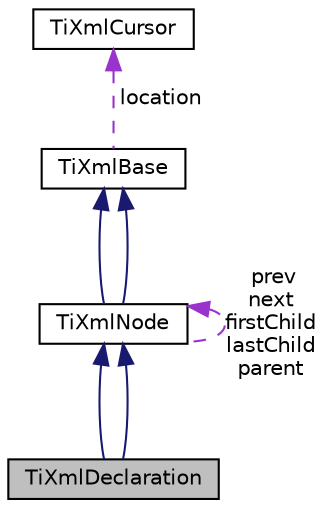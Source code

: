 digraph "TiXmlDeclaration"
{
  edge [fontname="Helvetica",fontsize="10",labelfontname="Helvetica",labelfontsize="10"];
  node [fontname="Helvetica",fontsize="10",shape=record];
  Node1 [label="TiXmlDeclaration",height=0.2,width=0.4,color="black", fillcolor="grey75", style="filled", fontcolor="black"];
  Node2 -> Node1 [dir="back",color="midnightblue",fontsize="10",style="solid",fontname="Helvetica"];
  Node2 [label="TiXmlNode",height=0.2,width=0.4,color="black", fillcolor="white", style="filled",URL="$class_ti_xml_node.html"];
  Node3 -> Node2 [dir="back",color="midnightblue",fontsize="10",style="solid",fontname="Helvetica"];
  Node3 [label="TiXmlBase",height=0.2,width=0.4,color="black", fillcolor="white", style="filled",URL="$class_ti_xml_base.html"];
  Node4 -> Node3 [dir="back",color="darkorchid3",fontsize="10",style="dashed",label=" location" ,fontname="Helvetica"];
  Node4 [label="TiXmlCursor",height=0.2,width=0.4,color="black", fillcolor="white", style="filled",URL="$struct_ti_xml_cursor.html"];
  Node3 -> Node2 [dir="back",color="midnightblue",fontsize="10",style="solid",fontname="Helvetica"];
  Node2 -> Node2 [dir="back",color="darkorchid3",fontsize="10",style="dashed",label=" prev\nnext\nfirstChild\nlastChild\nparent" ,fontname="Helvetica"];
  Node2 -> Node1 [dir="back",color="midnightblue",fontsize="10",style="solid",fontname="Helvetica"];
}
